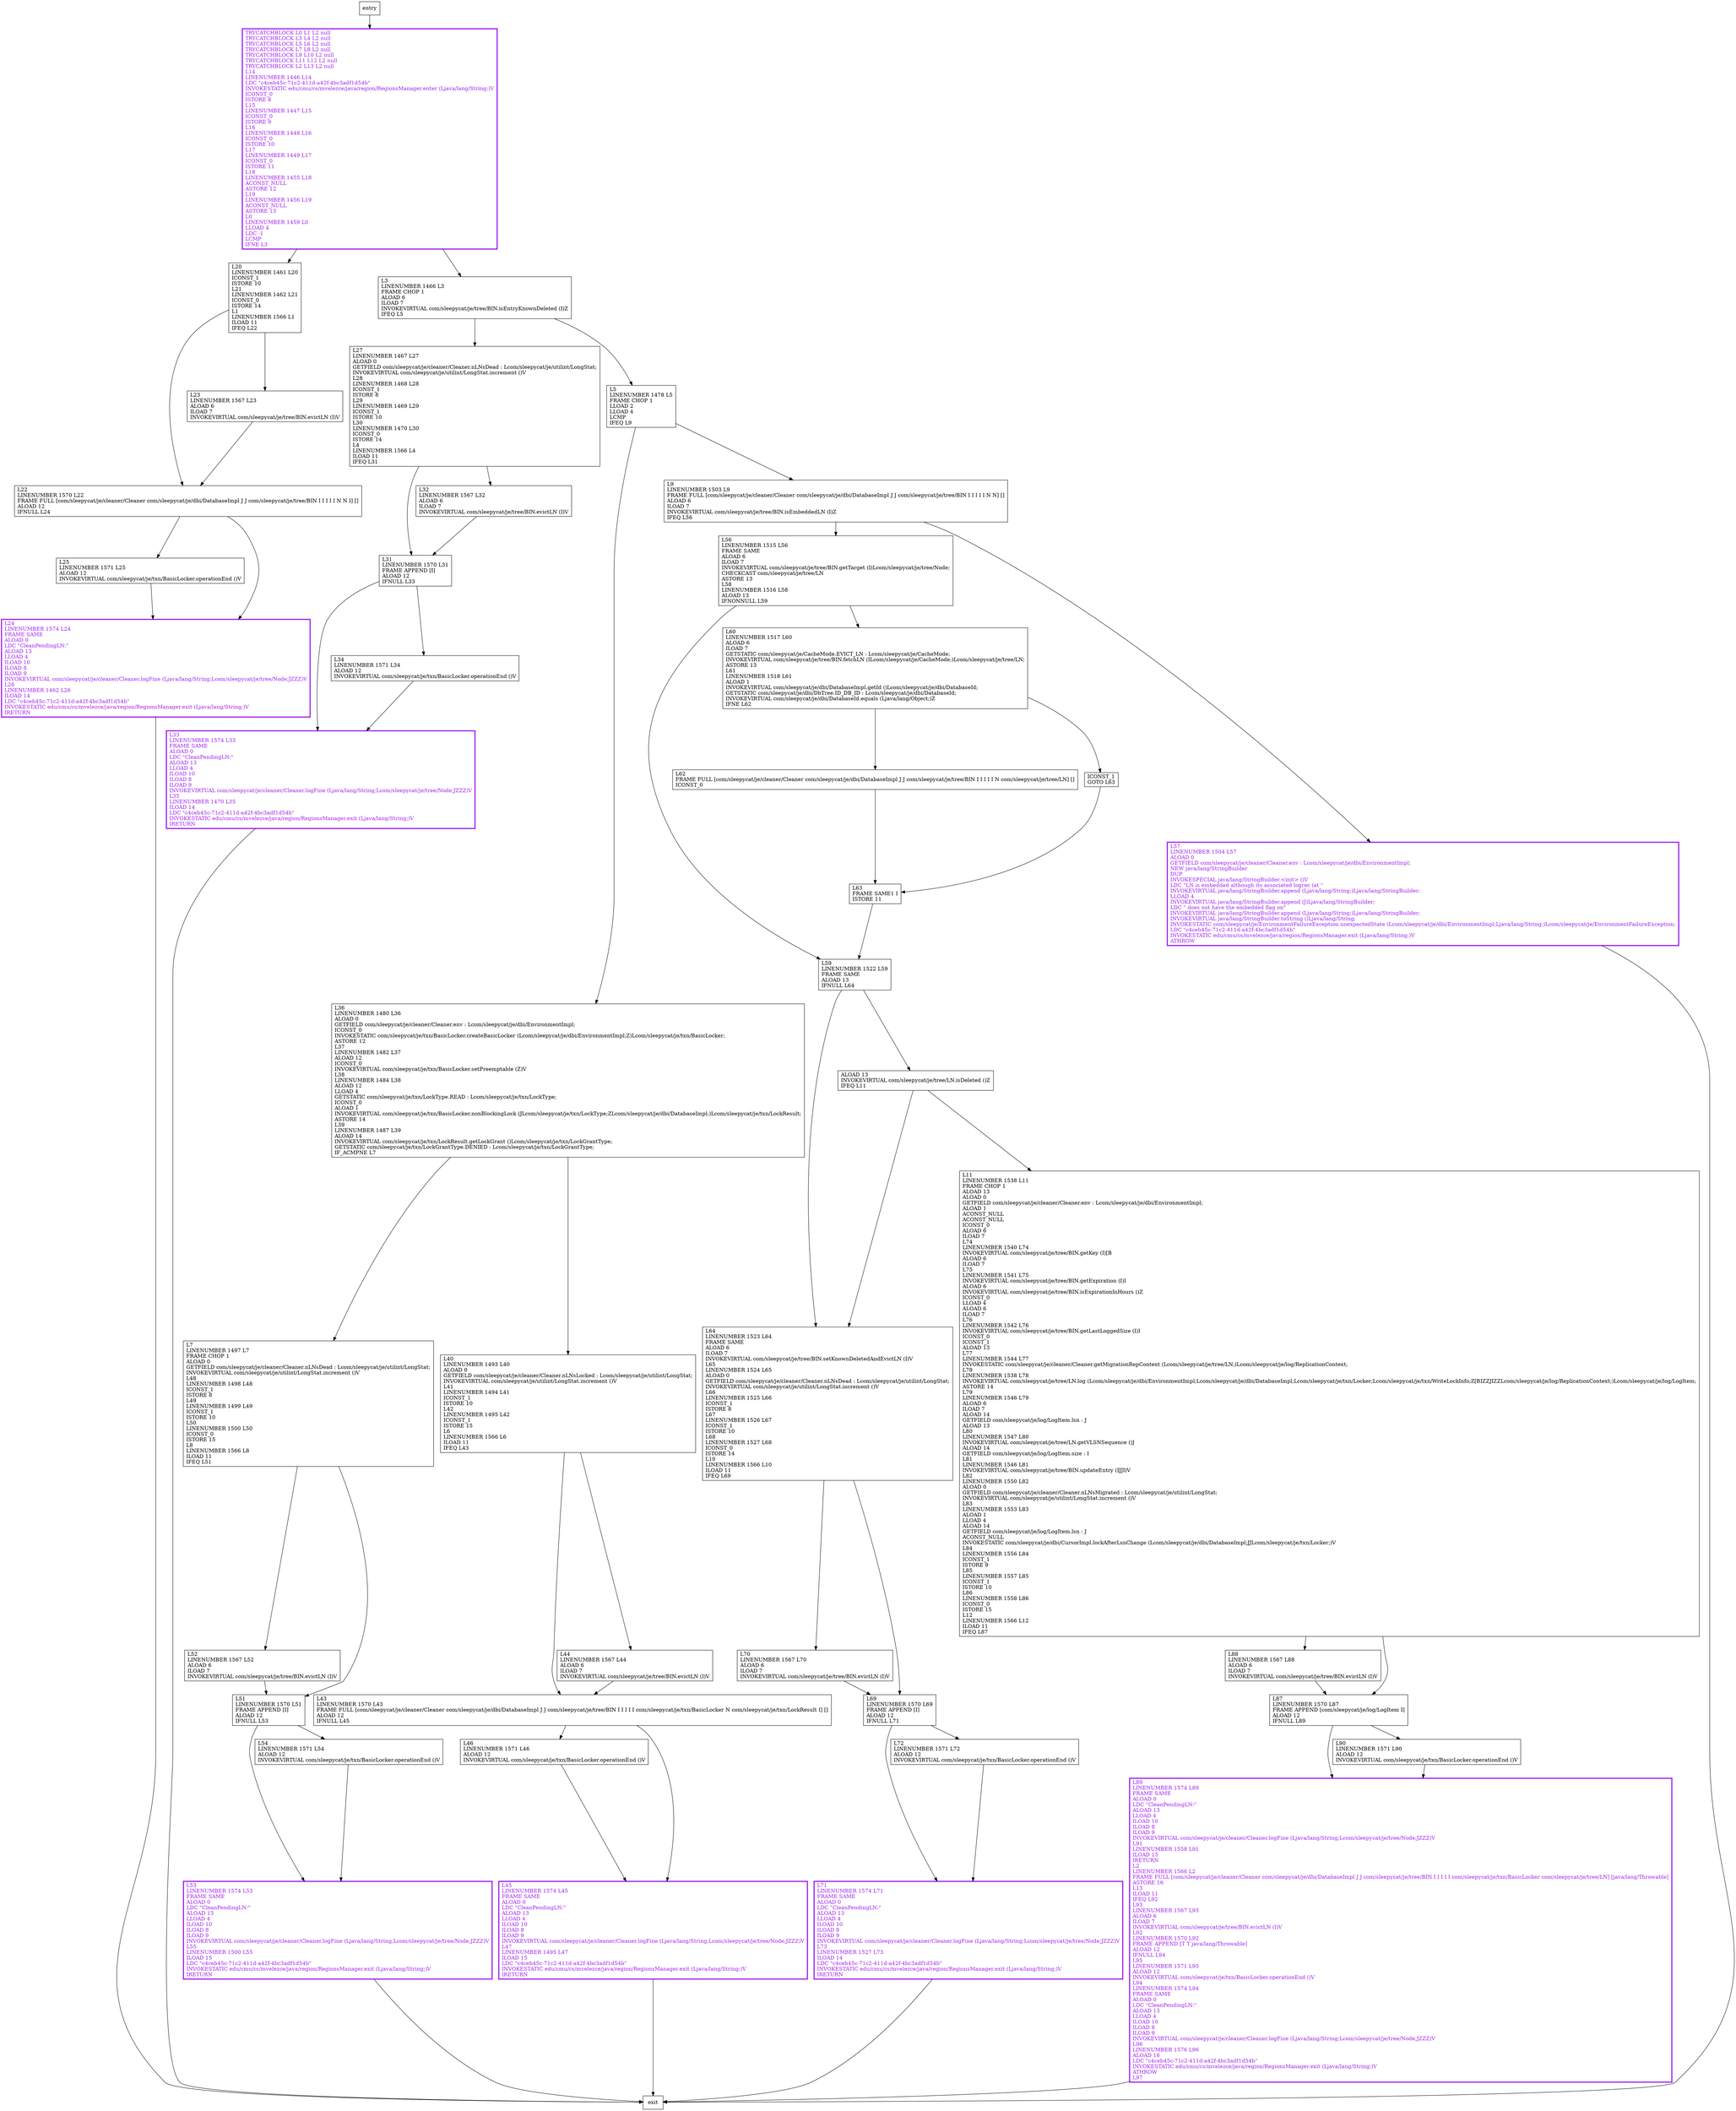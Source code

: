 digraph migratePendingLN {
node [shape=record];
387831585 [label="L20\lLINENUMBER 1461 L20\lICONST_1\lISTORE 10\lL21\lLINENUMBER 1462 L21\lICONST_0\lISTORE 14\lL1\lLINENUMBER 1566 L1\lILOAD 11\lIFEQ L22\l"];
1940847981 [label="L46\lLINENUMBER 1571 L46\lALOAD 12\lINVOKEVIRTUAL com/sleepycat/je/txn/BasicLocker.operationEnd ()V\l"];
1823976645 [label="L31\lLINENUMBER 1570 L31\lFRAME APPEND [I]\lALOAD 12\lIFNULL L33\l"];
64410929 [label="L45\lLINENUMBER 1574 L45\lFRAME SAME\lALOAD 0\lLDC \"CleanPendingLN:\"\lALOAD 13\lLLOAD 4\lILOAD 10\lILOAD 8\lILOAD 9\lINVOKEVIRTUAL com/sleepycat/je/cleaner/Cleaner.logFine (Ljava/lang/String;Lcom/sleepycat/je/tree/Node;JZZZ)V\lL47\lLINENUMBER 1495 L47\lILOAD 15\lLDC \"c4ceb45c-71c2-411d-a42f-4bc3adf1d54b\"\lINVOKESTATIC edu/cmu/cs/mvelezce/java/region/RegionsManager.exit (Ljava/lang/String;)V\lIRETURN\l"];
1527393140 [label="L32\lLINENUMBER 1567 L32\lALOAD 6\lILOAD 7\lINVOKEVIRTUAL com/sleepycat/je/tree/BIN.evictLN (I)V\l"];
1843729787 [label="L27\lLINENUMBER 1467 L27\lALOAD 0\lGETFIELD com/sleepycat/je/cleaner/Cleaner.nLNsDead : Lcom/sleepycat/je/utilint/LongStat;\lINVOKEVIRTUAL com/sleepycat/je/utilint/LongStat.increment ()V\lL28\lLINENUMBER 1468 L28\lICONST_1\lISTORE 8\lL29\lLINENUMBER 1469 L29\lICONST_1\lISTORE 10\lL30\lLINENUMBER 1470 L30\lICONST_0\lISTORE 14\lL4\lLINENUMBER 1566 L4\lILOAD 11\lIFEQ L31\l"];
211514555 [label="L52\lLINENUMBER 1567 L52\lALOAD 6\lILOAD 7\lINVOKEVIRTUAL com/sleepycat/je/tree/BIN.evictLN (I)V\l"];
266689620 [label="L25\lLINENUMBER 1571 L25\lALOAD 12\lINVOKEVIRTUAL com/sleepycat/je/txn/BasicLocker.operationEnd ()V\l"];
2124992265 [label="L5\lLINENUMBER 1478 L5\lFRAME CHOP 1\lLLOAD 2\lLLOAD 4\lLCMP\lIFEQ L9\l"];
1767285110 [label="L88\lLINENUMBER 1567 L88\lALOAD 6\lILOAD 7\lINVOKEVIRTUAL com/sleepycat/je/tree/BIN.evictLN (I)V\l"];
290742348 [label="L33\lLINENUMBER 1574 L33\lFRAME SAME\lALOAD 0\lLDC \"CleanPendingLN:\"\lALOAD 13\lLLOAD 4\lILOAD 10\lILOAD 8\lILOAD 9\lINVOKEVIRTUAL com/sleepycat/je/cleaner/Cleaner.logFine (Ljava/lang/String;Lcom/sleepycat/je/tree/Node;JZZZ)V\lL35\lLINENUMBER 1470 L35\lILOAD 14\lLDC \"c4ceb45c-71c2-411d-a42f-4bc3adf1d54b\"\lINVOKESTATIC edu/cmu/cs/mvelezce/java/region/RegionsManager.exit (Ljava/lang/String;)V\lIRETURN\l"];
366082195 [label="L87\lLINENUMBER 1570 L87\lFRAME APPEND [com/sleepycat/je/log/LogItem I]\lALOAD 12\lIFNULL L89\l"];
825333678 [label="L3\lLINENUMBER 1466 L3\lFRAME CHOP 1\lALOAD 6\lILOAD 7\lINVOKEVIRTUAL com/sleepycat/je/tree/BIN.isEntryKnownDeleted (I)Z\lIFEQ L5\l"];
1728789905 [label="L64\lLINENUMBER 1523 L64\lFRAME SAME\lALOAD 6\lILOAD 7\lINVOKEVIRTUAL com/sleepycat/je/tree/BIN.setKnownDeletedAndEvictLN (I)V\lL65\lLINENUMBER 1524 L65\lALOAD 0\lGETFIELD com/sleepycat/je/cleaner/Cleaner.nLNsDead : Lcom/sleepycat/je/utilint/LongStat;\lINVOKEVIRTUAL com/sleepycat/je/utilint/LongStat.increment ()V\lL66\lLINENUMBER 1525 L66\lICONST_1\lISTORE 8\lL67\lLINENUMBER 1526 L67\lICONST_1\lISTORE 10\lL68\lLINENUMBER 1527 L68\lICONST_0\lISTORE 14\lL10\lLINENUMBER 1566 L10\lILOAD 11\lIFEQ L69\l"];
104431194 [label="L71\lLINENUMBER 1574 L71\lFRAME SAME\lALOAD 0\lLDC \"CleanPendingLN:\"\lALOAD 13\lLLOAD 4\lILOAD 10\lILOAD 8\lILOAD 9\lINVOKEVIRTUAL com/sleepycat/je/cleaner/Cleaner.logFine (Ljava/lang/String;Lcom/sleepycat/je/tree/Node;JZZZ)V\lL73\lLINENUMBER 1527 L73\lILOAD 14\lLDC \"c4ceb45c-71c2-411d-a42f-4bc3adf1d54b\"\lINVOKESTATIC edu/cmu/cs/mvelezce/java/region/RegionsManager.exit (Ljava/lang/String;)V\lIRETURN\l"];
1991784022 [label="L24\lLINENUMBER 1574 L24\lFRAME SAME\lALOAD 0\lLDC \"CleanPendingLN:\"\lALOAD 13\lLLOAD 4\lILOAD 10\lILOAD 8\lILOAD 9\lINVOKEVIRTUAL com/sleepycat/je/cleaner/Cleaner.logFine (Ljava/lang/String;Lcom/sleepycat/je/tree/Node;JZZZ)V\lL26\lLINENUMBER 1462 L26\lILOAD 14\lLDC \"c4ceb45c-71c2-411d-a42f-4bc3adf1d54b\"\lINVOKESTATIC edu/cmu/cs/mvelezce/java/region/RegionsManager.exit (Ljava/lang/String;)V\lIRETURN\l"];
691811045 [label="L34\lLINENUMBER 1571 L34\lALOAD 12\lINVOKEVIRTUAL com/sleepycat/je/txn/BasicLocker.operationEnd ()V\l"];
58192780 [label="L62\lFRAME FULL [com/sleepycat/je/cleaner/Cleaner com/sleepycat/je/dbi/DatabaseImpl J J com/sleepycat/je/tree/BIN I I I I I N com/sleepycat/je/tree/LN] []\lICONST_0\l"];
1445281262 [label="L43\lLINENUMBER 1570 L43\lFRAME FULL [com/sleepycat/je/cleaner/Cleaner com/sleepycat/je/dbi/DatabaseImpl J J com/sleepycat/je/tree/BIN I I I I I com/sleepycat/je/txn/BasicLocker N com/sleepycat/je/txn/LockResult I] []\lALOAD 12\lIFNULL L45\l"];
676398008 [label="L59\lLINENUMBER 1522 L59\lFRAME SAME\lALOAD 13\lIFNULL L64\l"];
844374359 [label="L22\lLINENUMBER 1570 L22\lFRAME FULL [com/sleepycat/je/cleaner/Cleaner com/sleepycat/je/dbi/DatabaseImpl J J com/sleepycat/je/tree/BIN I I I I I N N I] []\lALOAD 12\lIFNULL L24\l"];
579869222 [label="L56\lLINENUMBER 1515 L56\lFRAME SAME\lALOAD 6\lILOAD 7\lINVOKEVIRTUAL com/sleepycat/je/tree/BIN.getTarget (I)Lcom/sleepycat/je/tree/Node;\lCHECKCAST com/sleepycat/je/tree/LN\lASTORE 13\lL58\lLINENUMBER 1516 L58\lALOAD 13\lIFNONNULL L59\l"];
981456233 [label="L60\lLINENUMBER 1517 L60\lALOAD 6\lILOAD 7\lGETSTATIC com/sleepycat/je/CacheMode.EVICT_LN : Lcom/sleepycat/je/CacheMode;\lINVOKEVIRTUAL com/sleepycat/je/tree/BIN.fetchLN (ILcom/sleepycat/je/CacheMode;)Lcom/sleepycat/je/tree/LN;\lASTORE 13\lL61\lLINENUMBER 1518 L61\lALOAD 1\lINVOKEVIRTUAL com/sleepycat/je/dbi/DatabaseImpl.getId ()Lcom/sleepycat/je/dbi/DatabaseId;\lGETSTATIC com/sleepycat/je/dbi/DbTree.ID_DB_ID : Lcom/sleepycat/je/dbi/DatabaseId;\lINVOKEVIRTUAL com/sleepycat/je/dbi/DatabaseId.equals (Ljava/lang/Object;)Z\lIFNE L62\l"];
1660931294 [label="ALOAD 13\lINVOKEVIRTUAL com/sleepycat/je/tree/LN.isDeleted ()Z\lIFEQ L11\l"];
454011033 [label="L36\lLINENUMBER 1480 L36\lALOAD 0\lGETFIELD com/sleepycat/je/cleaner/Cleaner.env : Lcom/sleepycat/je/dbi/EnvironmentImpl;\lICONST_0\lINVOKESTATIC com/sleepycat/je/txn/BasicLocker.createBasicLocker (Lcom/sleepycat/je/dbi/EnvironmentImpl;Z)Lcom/sleepycat/je/txn/BasicLocker;\lASTORE 12\lL37\lLINENUMBER 1482 L37\lALOAD 12\lICONST_0\lINVOKEVIRTUAL com/sleepycat/je/txn/BasicLocker.setPreemptable (Z)V\lL38\lLINENUMBER 1484 L38\lALOAD 12\lLLOAD 4\lGETSTATIC com/sleepycat/je/txn/LockType.READ : Lcom/sleepycat/je/txn/LockType;\lICONST_0\lALOAD 1\lINVOKEVIRTUAL com/sleepycat/je/txn/BasicLocker.nonBlockingLock (JLcom/sleepycat/je/txn/LockType;ZLcom/sleepycat/je/dbi/DatabaseImpl;)Lcom/sleepycat/je/txn/LockResult;\lASTORE 14\lL39\lLINENUMBER 1487 L39\lALOAD 14\lINVOKEVIRTUAL com/sleepycat/je/txn/LockResult.getLockGrant ()Lcom/sleepycat/je/txn/LockGrantType;\lGETSTATIC com/sleepycat/je/txn/LockGrantType.DENIED : Lcom/sleepycat/je/txn/LockGrantType;\lIF_ACMPNE L7\l"];
1250946745 [label="L9\lLINENUMBER 1503 L9\lFRAME FULL [com/sleepycat/je/cleaner/Cleaner com/sleepycat/je/dbi/DatabaseImpl J J com/sleepycat/je/tree/BIN I I I I I N N] []\lALOAD 6\lILOAD 7\lINVOKEVIRTUAL com/sleepycat/je/tree/BIN.isEmbeddedLN (I)Z\lIFEQ L56\l"];
563383474 [label="ICONST_1\lGOTO L63\l"];
448579823 [label="L70\lLINENUMBER 1567 L70\lALOAD 6\lILOAD 7\lINVOKEVIRTUAL com/sleepycat/je/tree/BIN.evictLN (I)V\l"];
1759404817 [label="L23\lLINENUMBER 1567 L23\lALOAD 6\lILOAD 7\lINVOKEVIRTUAL com/sleepycat/je/tree/BIN.evictLN (I)V\l"];
231912609 [label="L53\lLINENUMBER 1574 L53\lFRAME SAME\lALOAD 0\lLDC \"CleanPendingLN:\"\lALOAD 13\lLLOAD 4\lILOAD 10\lILOAD 8\lILOAD 9\lINVOKEVIRTUAL com/sleepycat/je/cleaner/Cleaner.logFine (Ljava/lang/String;Lcom/sleepycat/je/tree/Node;JZZZ)V\lL55\lLINENUMBER 1500 L55\lILOAD 15\lLDC \"c4ceb45c-71c2-411d-a42f-4bc3adf1d54b\"\lINVOKESTATIC edu/cmu/cs/mvelezce/java/region/RegionsManager.exit (Ljava/lang/String;)V\lIRETURN\l"];
617666984 [label="L89\lLINENUMBER 1574 L89\lFRAME SAME\lALOAD 0\lLDC \"CleanPendingLN:\"\lALOAD 13\lLLOAD 4\lILOAD 10\lILOAD 8\lILOAD 9\lINVOKEVIRTUAL com/sleepycat/je/cleaner/Cleaner.logFine (Ljava/lang/String;Lcom/sleepycat/je/tree/Node;JZZZ)V\lL91\lLINENUMBER 1558 L91\lILOAD 15\lIRETURN\lL2\lLINENUMBER 1566 L2\lFRAME FULL [com/sleepycat/je/cleaner/Cleaner com/sleepycat/je/dbi/DatabaseImpl J J com/sleepycat/je/tree/BIN I I I I I com/sleepycat/je/txn/BasicLocker com/sleepycat/je/tree/LN] [java/lang/Throwable]\lASTORE 16\lL13\lILOAD 11\lIFEQ L92\lL93\lLINENUMBER 1567 L93\lALOAD 6\lILOAD 7\lINVOKEVIRTUAL com/sleepycat/je/tree/BIN.evictLN (I)V\lL92\lLINENUMBER 1570 L92\lFRAME APPEND [T T java/lang/Throwable]\lALOAD 12\lIFNULL L94\lL95\lLINENUMBER 1571 L95\lALOAD 12\lINVOKEVIRTUAL com/sleepycat/je/txn/BasicLocker.operationEnd ()V\lL94\lLINENUMBER 1574 L94\lFRAME SAME\lALOAD 0\lLDC \"CleanPendingLN:\"\lALOAD 13\lLLOAD 4\lILOAD 10\lILOAD 8\lILOAD 9\lINVOKEVIRTUAL com/sleepycat/je/cleaner/Cleaner.logFine (Ljava/lang/String;Lcom/sleepycat/je/tree/Node;JZZZ)V\lL96\lLINENUMBER 1576 L96\lALOAD 16\lLDC \"c4ceb45c-71c2-411d-a42f-4bc3adf1d54b\"\lINVOKESTATIC edu/cmu/cs/mvelezce/java/region/RegionsManager.exit (Ljava/lang/String;)V\lATHROW\lL97\l"];
1206368790 [label="L63\lFRAME SAME1 I\lISTORE 11\l"];
1588111518 [label="L11\lLINENUMBER 1538 L11\lFRAME CHOP 1\lALOAD 13\lALOAD 0\lGETFIELD com/sleepycat/je/cleaner/Cleaner.env : Lcom/sleepycat/je/dbi/EnvironmentImpl;\lALOAD 1\lACONST_NULL\lACONST_NULL\lICONST_0\lALOAD 6\lILOAD 7\lL74\lLINENUMBER 1540 L74\lINVOKEVIRTUAL com/sleepycat/je/tree/BIN.getKey (I)[B\lALOAD 6\lILOAD 7\lL75\lLINENUMBER 1541 L75\lINVOKEVIRTUAL com/sleepycat/je/tree/BIN.getExpiration (I)I\lALOAD 6\lINVOKEVIRTUAL com/sleepycat/je/tree/BIN.isExpirationInHours ()Z\lICONST_0\lLLOAD 4\lALOAD 6\lILOAD 7\lL76\lLINENUMBER 1542 L76\lINVOKEVIRTUAL com/sleepycat/je/tree/BIN.getLastLoggedSize (I)I\lICONST_0\lICONST_1\lALOAD 13\lL77\lLINENUMBER 1544 L77\lINVOKESTATIC com/sleepycat/je/cleaner/Cleaner.getMigrationRepContext (Lcom/sleepycat/je/tree/LN;)Lcom/sleepycat/je/log/ReplicationContext;\lL78\lLINENUMBER 1538 L78\lINVOKEVIRTUAL com/sleepycat/je/tree/LN.log (Lcom/sleepycat/je/dbi/EnvironmentImpl;Lcom/sleepycat/je/dbi/DatabaseImpl;Lcom/sleepycat/je/txn/Locker;Lcom/sleepycat/je/txn/WriteLockInfo;Z[BIZZJIZZLcom/sleepycat/je/log/ReplicationContext;)Lcom/sleepycat/je/log/LogItem;\lASTORE 14\lL79\lLINENUMBER 1546 L79\lALOAD 6\lILOAD 7\lALOAD 14\lGETFIELD com/sleepycat/je/log/LogItem.lsn : J\lALOAD 13\lL80\lLINENUMBER 1547 L80\lINVOKEVIRTUAL com/sleepycat/je/tree/LN.getVLSNSequence ()J\lALOAD 14\lGETFIELD com/sleepycat/je/log/LogItem.size : I\lL81\lLINENUMBER 1546 L81\lINVOKEVIRTUAL com/sleepycat/je/tree/BIN.updateEntry (IJJI)V\lL82\lLINENUMBER 1550 L82\lALOAD 0\lGETFIELD com/sleepycat/je/cleaner/Cleaner.nLNsMigrated : Lcom/sleepycat/je/utilint/LongStat;\lINVOKEVIRTUAL com/sleepycat/je/utilint/LongStat.increment ()V\lL83\lLINENUMBER 1553 L83\lALOAD 1\lLLOAD 4\lALOAD 14\lGETFIELD com/sleepycat/je/log/LogItem.lsn : J\lACONST_NULL\lINVOKESTATIC com/sleepycat/je/dbi/CursorImpl.lockAfterLsnChange (Lcom/sleepycat/je/dbi/DatabaseImpl;JJLcom/sleepycat/je/txn/Locker;)V\lL84\lLINENUMBER 1556 L84\lICONST_1\lISTORE 9\lL85\lLINENUMBER 1557 L85\lICONST_1\lISTORE 10\lL86\lLINENUMBER 1558 L86\lICONST_0\lISTORE 15\lL12\lLINENUMBER 1566 L12\lILOAD 11\lIFEQ L87\l"];
1593505478 [label="L57\lLINENUMBER 1504 L57\lALOAD 0\lGETFIELD com/sleepycat/je/cleaner/Cleaner.env : Lcom/sleepycat/je/dbi/EnvironmentImpl;\lNEW java/lang/StringBuilder\lDUP\lINVOKESPECIAL java/lang/StringBuilder.\<init\> ()V\lLDC \"LN is embedded although its associated logrec (at \"\lINVOKEVIRTUAL java/lang/StringBuilder.append (Ljava/lang/String;)Ljava/lang/StringBuilder;\lLLOAD 4\lINVOKEVIRTUAL java/lang/StringBuilder.append (J)Ljava/lang/StringBuilder;\lLDC \" does not have the embedded flag on\"\lINVOKEVIRTUAL java/lang/StringBuilder.append (Ljava/lang/String;)Ljava/lang/StringBuilder;\lINVOKEVIRTUAL java/lang/StringBuilder.toString ()Ljava/lang/String;\lINVOKESTATIC com/sleepycat/je/EnvironmentFailureException.unexpectedState (Lcom/sleepycat/je/dbi/EnvironmentImpl;Ljava/lang/String;)Lcom/sleepycat/je/EnvironmentFailureException;\lLDC \"c4ceb45c-71c2-411d-a42f-4bc3adf1d54b\"\lINVOKESTATIC edu/cmu/cs/mvelezce/java/region/RegionsManager.exit (Ljava/lang/String;)V\lATHROW\l"];
49038871 [label="L7\lLINENUMBER 1497 L7\lFRAME CHOP 1\lALOAD 0\lGETFIELD com/sleepycat/je/cleaner/Cleaner.nLNsDead : Lcom/sleepycat/je/utilint/LongStat;\lINVOKEVIRTUAL com/sleepycat/je/utilint/LongStat.increment ()V\lL48\lLINENUMBER 1498 L48\lICONST_1\lISTORE 8\lL49\lLINENUMBER 1499 L49\lICONST_1\lISTORE 10\lL50\lLINENUMBER 1500 L50\lICONST_0\lISTORE 15\lL8\lLINENUMBER 1566 L8\lILOAD 11\lIFEQ L51\l"];
500095579 [label="L72\lLINENUMBER 1571 L72\lALOAD 12\lINVOKEVIRTUAL com/sleepycat/je/txn/BasicLocker.operationEnd ()V\l"];
170528578 [label="TRYCATCHBLOCK L0 L1 L2 null\lTRYCATCHBLOCK L3 L4 L2 null\lTRYCATCHBLOCK L5 L6 L2 null\lTRYCATCHBLOCK L7 L8 L2 null\lTRYCATCHBLOCK L9 L10 L2 null\lTRYCATCHBLOCK L11 L12 L2 null\lTRYCATCHBLOCK L2 L13 L2 null\lL14\lLINENUMBER 1446 L14\lLDC \"c4ceb45c-71c2-411d-a42f-4bc3adf1d54b\"\lINVOKESTATIC edu/cmu/cs/mvelezce/java/region/RegionsManager.enter (Ljava/lang/String;)V\lICONST_0\lISTORE 8\lL15\lLINENUMBER 1447 L15\lICONST_0\lISTORE 9\lL16\lLINENUMBER 1448 L16\lICONST_0\lISTORE 10\lL17\lLINENUMBER 1449 L17\lICONST_0\lISTORE 11\lL18\lLINENUMBER 1455 L18\lACONST_NULL\lASTORE 12\lL19\lLINENUMBER 1456 L19\lACONST_NULL\lASTORE 13\lL0\lLINENUMBER 1459 L0\lLLOAD 4\lLDC -1\lLCMP\lIFNE L3\l"];
619028055 [label="L69\lLINENUMBER 1570 L69\lFRAME APPEND [I]\lALOAD 12\lIFNULL L71\l"];
160654819 [label="L54\lLINENUMBER 1571 L54\lALOAD 12\lINVOKEVIRTUAL com/sleepycat/je/txn/BasicLocker.operationEnd ()V\l"];
814223366 [label="L40\lLINENUMBER 1493 L40\lALOAD 0\lGETFIELD com/sleepycat/je/cleaner/Cleaner.nLNsLocked : Lcom/sleepycat/je/utilint/LongStat;\lINVOKEVIRTUAL com/sleepycat/je/utilint/LongStat.increment ()V\lL41\lLINENUMBER 1494 L41\lICONST_1\lISTORE 10\lL42\lLINENUMBER 1495 L42\lICONST_1\lISTORE 15\lL6\lLINENUMBER 1566 L6\lILOAD 11\lIFEQ L43\l"];
1667955637 [label="L44\lLINENUMBER 1567 L44\lALOAD 6\lILOAD 7\lINVOKEVIRTUAL com/sleepycat/je/tree/BIN.evictLN (I)V\l"];
1328010091 [label="L90\lLINENUMBER 1571 L90\lALOAD 12\lINVOKEVIRTUAL com/sleepycat/je/txn/BasicLocker.operationEnd ()V\l"];
941130190 [label="L51\lLINENUMBER 1570 L51\lFRAME APPEND [I]\lALOAD 12\lIFNULL L53\l"];
entry;
exit;
387831585 -> 1759404817;
387831585 -> 844374359;
1940847981 -> 64410929;
1823976645 -> 290742348;
1823976645 -> 691811045;
64410929 -> exit;
1527393140 -> 1823976645;
1843729787 -> 1823976645;
1843729787 -> 1527393140;
211514555 -> 941130190;
266689620 -> 1991784022;
2124992265 -> 454011033;
2124992265 -> 1250946745;
1767285110 -> 366082195;
290742348 -> exit;
366082195 -> 1328010091;
366082195 -> 617666984;
825333678 -> 1843729787;
825333678 -> 2124992265;
1728789905 -> 619028055;
1728789905 -> 448579823;
104431194 -> exit;
1991784022 -> exit;
691811045 -> 290742348;
58192780 -> 1206368790;
1445281262 -> 1940847981;
1445281262 -> 64410929;
676398008 -> 1728789905;
676398008 -> 1660931294;
844374359 -> 1991784022;
844374359 -> 266689620;
579869222 -> 676398008;
579869222 -> 981456233;
981456233 -> 563383474;
981456233 -> 58192780;
1660931294 -> 1588111518;
1660931294 -> 1728789905;
454011033 -> 49038871;
454011033 -> 814223366;
1250946745 -> 1593505478;
1250946745 -> 579869222;
563383474 -> 1206368790;
448579823 -> 619028055;
1759404817 -> 844374359;
231912609 -> exit;
617666984 -> exit;
1206368790 -> 676398008;
1588111518 -> 1767285110;
1588111518 -> 366082195;
entry -> 170528578;
1593505478 -> exit;
49038871 -> 211514555;
49038871 -> 941130190;
500095579 -> 104431194;
170528578 -> 387831585;
170528578 -> 825333678;
619028055 -> 500095579;
619028055 -> 104431194;
160654819 -> 231912609;
814223366 -> 1667955637;
814223366 -> 1445281262;
1667955637 -> 1445281262;
1328010091 -> 617666984;
941130190 -> 160654819;
941130190 -> 231912609;
290742348[fontcolor="purple", penwidth=3, color="purple"];
1593505478[fontcolor="purple", penwidth=3, color="purple"];
64410929[fontcolor="purple", penwidth=3, color="purple"];
170528578[fontcolor="purple", penwidth=3, color="purple"];
104431194[fontcolor="purple", penwidth=3, color="purple"];
1991784022[fontcolor="purple", penwidth=3, color="purple"];
231912609[fontcolor="purple", penwidth=3, color="purple"];
617666984[fontcolor="purple", penwidth=3, color="purple"];
}
